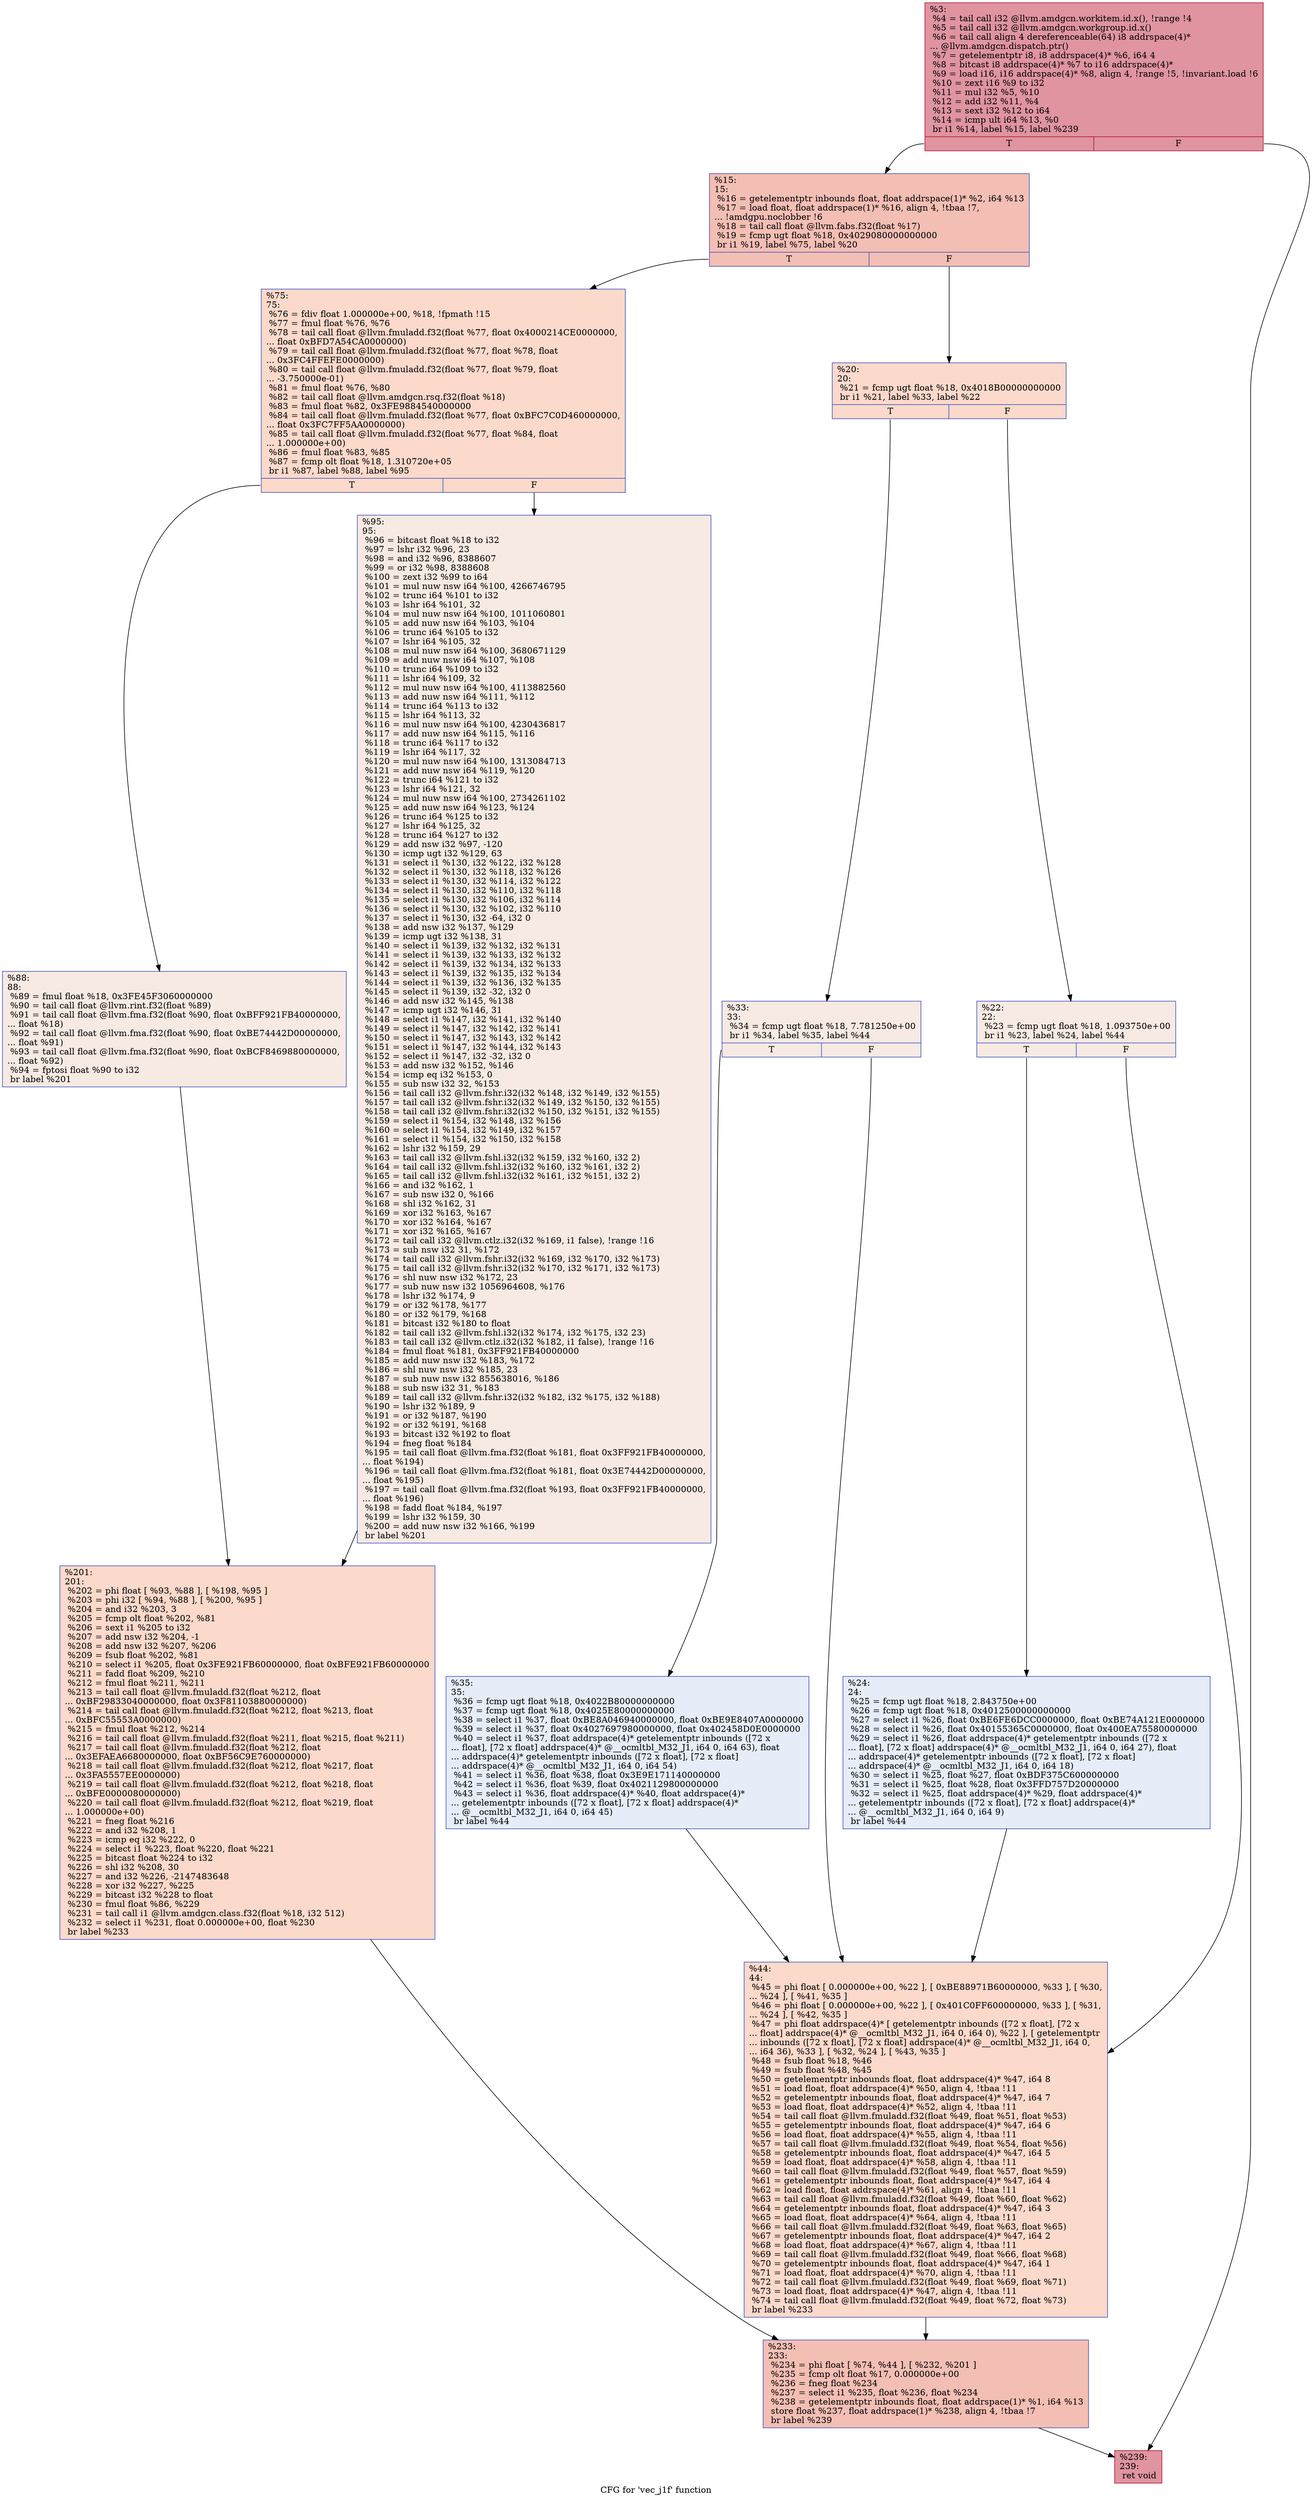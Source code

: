 digraph "CFG for 'vec_j1f' function" {
	label="CFG for 'vec_j1f' function";

	Node0x5df4250 [shape=record,color="#b70d28ff", style=filled, fillcolor="#b70d2870",label="{%3:\l  %4 = tail call i32 @llvm.amdgcn.workitem.id.x(), !range !4\l  %5 = tail call i32 @llvm.amdgcn.workgroup.id.x()\l  %6 = tail call align 4 dereferenceable(64) i8 addrspace(4)*\l... @llvm.amdgcn.dispatch.ptr()\l  %7 = getelementptr i8, i8 addrspace(4)* %6, i64 4\l  %8 = bitcast i8 addrspace(4)* %7 to i16 addrspace(4)*\l  %9 = load i16, i16 addrspace(4)* %8, align 4, !range !5, !invariant.load !6\l  %10 = zext i16 %9 to i32\l  %11 = mul i32 %5, %10\l  %12 = add i32 %11, %4\l  %13 = sext i32 %12 to i64\l  %14 = icmp ult i64 %13, %0\l  br i1 %14, label %15, label %239\l|{<s0>T|<s1>F}}"];
	Node0x5df4250:s0 -> Node0x5df4ff0;
	Node0x5df4250:s1 -> Node0x5df6260;
	Node0x5df4ff0 [shape=record,color="#3d50c3ff", style=filled, fillcolor="#e36c5570",label="{%15:\l15:                                               \l  %16 = getelementptr inbounds float, float addrspace(1)* %2, i64 %13\l  %17 = load float, float addrspace(1)* %16, align 4, !tbaa !7,\l... !amdgpu.noclobber !6\l  %18 = tail call float @llvm.fabs.f32(float %17)\l  %19 = fcmp ugt float %18, 0x4029080000000000\l  br i1 %19, label %75, label %20\l|{<s0>T|<s1>F}}"];
	Node0x5df4ff0:s0 -> Node0x5df6f60;
	Node0x5df4ff0:s1 -> Node0x5df6ff0;
	Node0x5df6ff0 [shape=record,color="#3d50c3ff", style=filled, fillcolor="#f7a88970",label="{%20:\l20:                                               \l  %21 = fcmp ugt float %18, 0x4018B00000000000\l  br i1 %21, label %33, label %22\l|{<s0>T|<s1>F}}"];
	Node0x5df6ff0:s0 -> Node0x5df71c0;
	Node0x5df6ff0:s1 -> Node0x5df7250;
	Node0x5df7250 [shape=record,color="#3d50c3ff", style=filled, fillcolor="#eed0c070",label="{%22:\l22:                                               \l  %23 = fcmp ugt float %18, 1.093750e+00\l  br i1 %23, label %24, label %44\l|{<s0>T|<s1>F}}"];
	Node0x5df7250:s0 -> Node0x5df7420;
	Node0x5df7250:s1 -> Node0x5df74b0;
	Node0x5df7420 [shape=record,color="#3d50c3ff", style=filled, fillcolor="#c7d7f070",label="{%24:\l24:                                               \l  %25 = fcmp ugt float %18, 2.843750e+00\l  %26 = fcmp ugt float %18, 0x4012500000000000\l  %27 = select i1 %26, float 0xBE6FE6DCC0000000, float 0xBE74A121E0000000\l  %28 = select i1 %26, float 0x40155365C0000000, float 0x400EA75580000000\l  %29 = select i1 %26, float addrspace(4)* getelementptr inbounds ([72 x\l... float], [72 x float] addrspace(4)* @__ocmltbl_M32_J1, i64 0, i64 27), float\l... addrspace(4)* getelementptr inbounds ([72 x float], [72 x float]\l... addrspace(4)* @__ocmltbl_M32_J1, i64 0, i64 18)\l  %30 = select i1 %25, float %27, float 0xBDF375C600000000\l  %31 = select i1 %25, float %28, float 0x3FFD757D20000000\l  %32 = select i1 %25, float addrspace(4)* %29, float addrspace(4)*\l... getelementptr inbounds ([72 x float], [72 x float] addrspace(4)*\l... @__ocmltbl_M32_J1, i64 0, i64 9)\l  br label %44\l}"];
	Node0x5df7420 -> Node0x5df74b0;
	Node0x5df71c0 [shape=record,color="#3d50c3ff", style=filled, fillcolor="#eed0c070",label="{%33:\l33:                                               \l  %34 = fcmp ugt float %18, 7.781250e+00\l  br i1 %34, label %35, label %44\l|{<s0>T|<s1>F}}"];
	Node0x5df71c0:s0 -> Node0x5df8400;
	Node0x5df71c0:s1 -> Node0x5df74b0;
	Node0x5df8400 [shape=record,color="#3d50c3ff", style=filled, fillcolor="#c7d7f070",label="{%35:\l35:                                               \l  %36 = fcmp ugt float %18, 0x4022B80000000000\l  %37 = fcmp ugt float %18, 0x4025E80000000000\l  %38 = select i1 %37, float 0xBE8A046940000000, float 0xBE9E8407A0000000\l  %39 = select i1 %37, float 0x4027697980000000, float 0x402458D0E0000000\l  %40 = select i1 %37, float addrspace(4)* getelementptr inbounds ([72 x\l... float], [72 x float] addrspace(4)* @__ocmltbl_M32_J1, i64 0, i64 63), float\l... addrspace(4)* getelementptr inbounds ([72 x float], [72 x float]\l... addrspace(4)* @__ocmltbl_M32_J1, i64 0, i64 54)\l  %41 = select i1 %36, float %38, float 0x3E9E171140000000\l  %42 = select i1 %36, float %39, float 0x4021129800000000\l  %43 = select i1 %36, float addrspace(4)* %40, float addrspace(4)*\l... getelementptr inbounds ([72 x float], [72 x float] addrspace(4)*\l... @__ocmltbl_M32_J1, i64 0, i64 45)\l  br label %44\l}"];
	Node0x5df8400 -> Node0x5df74b0;
	Node0x5df74b0 [shape=record,color="#3d50c3ff", style=filled, fillcolor="#f7a88970",label="{%44:\l44:                                               \l  %45 = phi float [ 0.000000e+00, %22 ], [ 0xBE88971B60000000, %33 ], [ %30,\l... %24 ], [ %41, %35 ]\l  %46 = phi float [ 0.000000e+00, %22 ], [ 0x401C0FF600000000, %33 ], [ %31,\l... %24 ], [ %42, %35 ]\l  %47 = phi float addrspace(4)* [ getelementptr inbounds ([72 x float], [72 x\l... float] addrspace(4)* @__ocmltbl_M32_J1, i64 0, i64 0), %22 ], [ getelementptr\l... inbounds ([72 x float], [72 x float] addrspace(4)* @__ocmltbl_M32_J1, i64 0,\l... i64 36), %33 ], [ %32, %24 ], [ %43, %35 ]\l  %48 = fsub float %18, %46\l  %49 = fsub float %48, %45\l  %50 = getelementptr inbounds float, float addrspace(4)* %47, i64 8\l  %51 = load float, float addrspace(4)* %50, align 4, !tbaa !11\l  %52 = getelementptr inbounds float, float addrspace(4)* %47, i64 7\l  %53 = load float, float addrspace(4)* %52, align 4, !tbaa !11\l  %54 = tail call float @llvm.fmuladd.f32(float %49, float %51, float %53)\l  %55 = getelementptr inbounds float, float addrspace(4)* %47, i64 6\l  %56 = load float, float addrspace(4)* %55, align 4, !tbaa !11\l  %57 = tail call float @llvm.fmuladd.f32(float %49, float %54, float %56)\l  %58 = getelementptr inbounds float, float addrspace(4)* %47, i64 5\l  %59 = load float, float addrspace(4)* %58, align 4, !tbaa !11\l  %60 = tail call float @llvm.fmuladd.f32(float %49, float %57, float %59)\l  %61 = getelementptr inbounds float, float addrspace(4)* %47, i64 4\l  %62 = load float, float addrspace(4)* %61, align 4, !tbaa !11\l  %63 = tail call float @llvm.fmuladd.f32(float %49, float %60, float %62)\l  %64 = getelementptr inbounds float, float addrspace(4)* %47, i64 3\l  %65 = load float, float addrspace(4)* %64, align 4, !tbaa !11\l  %66 = tail call float @llvm.fmuladd.f32(float %49, float %63, float %65)\l  %67 = getelementptr inbounds float, float addrspace(4)* %47, i64 2\l  %68 = load float, float addrspace(4)* %67, align 4, !tbaa !11\l  %69 = tail call float @llvm.fmuladd.f32(float %49, float %66, float %68)\l  %70 = getelementptr inbounds float, float addrspace(4)* %47, i64 1\l  %71 = load float, float addrspace(4)* %70, align 4, !tbaa !11\l  %72 = tail call float @llvm.fmuladd.f32(float %49, float %69, float %71)\l  %73 = load float, float addrspace(4)* %47, align 4, !tbaa !11\l  %74 = tail call float @llvm.fmuladd.f32(float %49, float %72, float %73)\l  br label %233\l}"];
	Node0x5df74b0 -> Node0x5dfb360;
	Node0x5df6f60 [shape=record,color="#3d50c3ff", style=filled, fillcolor="#f7a88970",label="{%75:\l75:                                               \l  %76 = fdiv float 1.000000e+00, %18, !fpmath !15\l  %77 = fmul float %76, %76\l  %78 = tail call float @llvm.fmuladd.f32(float %77, float 0x4000214CE0000000,\l... float 0xBFD7A54CA0000000)\l  %79 = tail call float @llvm.fmuladd.f32(float %77, float %78, float\l... 0x3FC4FFEFE0000000)\l  %80 = tail call float @llvm.fmuladd.f32(float %77, float %79, float\l... -3.750000e-01)\l  %81 = fmul float %76, %80\l  %82 = tail call float @llvm.amdgcn.rsq.f32(float %18)\l  %83 = fmul float %82, 0x3FE9884540000000\l  %84 = tail call float @llvm.fmuladd.f32(float %77, float 0xBFC7C0D460000000,\l... float 0x3FC7FF5AA0000000)\l  %85 = tail call float @llvm.fmuladd.f32(float %77, float %84, float\l... 1.000000e+00)\l  %86 = fmul float %83, %85\l  %87 = fcmp olt float %18, 1.310720e+05\l  br i1 %87, label %88, label %95\l|{<s0>T|<s1>F}}"];
	Node0x5df6f60:s0 -> Node0x5df2740;
	Node0x5df6f60:s1 -> Node0x5df27d0;
	Node0x5df2740 [shape=record,color="#3d50c3ff", style=filled, fillcolor="#eed0c070",label="{%88:\l88:                                               \l  %89 = fmul float %18, 0x3FE45F3060000000\l  %90 = tail call float @llvm.rint.f32(float %89)\l  %91 = tail call float @llvm.fma.f32(float %90, float 0xBFF921FB40000000,\l... float %18)\l  %92 = tail call float @llvm.fma.f32(float %90, float 0xBE74442D00000000,\l... float %91)\l  %93 = tail call float @llvm.fma.f32(float %90, float 0xBCF8469880000000,\l... float %92)\l  %94 = fptosi float %90 to i32\l  br label %201\l}"];
	Node0x5df2740 -> Node0x5df31b0;
	Node0x5df27d0 [shape=record,color="#3d50c3ff", style=filled, fillcolor="#eed0c070",label="{%95:\l95:                                               \l  %96 = bitcast float %18 to i32\l  %97 = lshr i32 %96, 23\l  %98 = and i32 %96, 8388607\l  %99 = or i32 %98, 8388608\l  %100 = zext i32 %99 to i64\l  %101 = mul nuw nsw i64 %100, 4266746795\l  %102 = trunc i64 %101 to i32\l  %103 = lshr i64 %101, 32\l  %104 = mul nuw nsw i64 %100, 1011060801\l  %105 = add nuw nsw i64 %103, %104\l  %106 = trunc i64 %105 to i32\l  %107 = lshr i64 %105, 32\l  %108 = mul nuw nsw i64 %100, 3680671129\l  %109 = add nuw nsw i64 %107, %108\l  %110 = trunc i64 %109 to i32\l  %111 = lshr i64 %109, 32\l  %112 = mul nuw nsw i64 %100, 4113882560\l  %113 = add nuw nsw i64 %111, %112\l  %114 = trunc i64 %113 to i32\l  %115 = lshr i64 %113, 32\l  %116 = mul nuw nsw i64 %100, 4230436817\l  %117 = add nuw nsw i64 %115, %116\l  %118 = trunc i64 %117 to i32\l  %119 = lshr i64 %117, 32\l  %120 = mul nuw nsw i64 %100, 1313084713\l  %121 = add nuw nsw i64 %119, %120\l  %122 = trunc i64 %121 to i32\l  %123 = lshr i64 %121, 32\l  %124 = mul nuw nsw i64 %100, 2734261102\l  %125 = add nuw nsw i64 %123, %124\l  %126 = trunc i64 %125 to i32\l  %127 = lshr i64 %125, 32\l  %128 = trunc i64 %127 to i32\l  %129 = add nsw i32 %97, -120\l  %130 = icmp ugt i32 %129, 63\l  %131 = select i1 %130, i32 %122, i32 %128\l  %132 = select i1 %130, i32 %118, i32 %126\l  %133 = select i1 %130, i32 %114, i32 %122\l  %134 = select i1 %130, i32 %110, i32 %118\l  %135 = select i1 %130, i32 %106, i32 %114\l  %136 = select i1 %130, i32 %102, i32 %110\l  %137 = select i1 %130, i32 -64, i32 0\l  %138 = add nsw i32 %137, %129\l  %139 = icmp ugt i32 %138, 31\l  %140 = select i1 %139, i32 %132, i32 %131\l  %141 = select i1 %139, i32 %133, i32 %132\l  %142 = select i1 %139, i32 %134, i32 %133\l  %143 = select i1 %139, i32 %135, i32 %134\l  %144 = select i1 %139, i32 %136, i32 %135\l  %145 = select i1 %139, i32 -32, i32 0\l  %146 = add nsw i32 %145, %138\l  %147 = icmp ugt i32 %146, 31\l  %148 = select i1 %147, i32 %141, i32 %140\l  %149 = select i1 %147, i32 %142, i32 %141\l  %150 = select i1 %147, i32 %143, i32 %142\l  %151 = select i1 %147, i32 %144, i32 %143\l  %152 = select i1 %147, i32 -32, i32 0\l  %153 = add nsw i32 %152, %146\l  %154 = icmp eq i32 %153, 0\l  %155 = sub nsw i32 32, %153\l  %156 = tail call i32 @llvm.fshr.i32(i32 %148, i32 %149, i32 %155)\l  %157 = tail call i32 @llvm.fshr.i32(i32 %149, i32 %150, i32 %155)\l  %158 = tail call i32 @llvm.fshr.i32(i32 %150, i32 %151, i32 %155)\l  %159 = select i1 %154, i32 %148, i32 %156\l  %160 = select i1 %154, i32 %149, i32 %157\l  %161 = select i1 %154, i32 %150, i32 %158\l  %162 = lshr i32 %159, 29\l  %163 = tail call i32 @llvm.fshl.i32(i32 %159, i32 %160, i32 2)\l  %164 = tail call i32 @llvm.fshl.i32(i32 %160, i32 %161, i32 2)\l  %165 = tail call i32 @llvm.fshl.i32(i32 %161, i32 %151, i32 2)\l  %166 = and i32 %162, 1\l  %167 = sub nsw i32 0, %166\l  %168 = shl i32 %162, 31\l  %169 = xor i32 %163, %167\l  %170 = xor i32 %164, %167\l  %171 = xor i32 %165, %167\l  %172 = tail call i32 @llvm.ctlz.i32(i32 %169, i1 false), !range !16\l  %173 = sub nsw i32 31, %172\l  %174 = tail call i32 @llvm.fshr.i32(i32 %169, i32 %170, i32 %173)\l  %175 = tail call i32 @llvm.fshr.i32(i32 %170, i32 %171, i32 %173)\l  %176 = shl nuw nsw i32 %172, 23\l  %177 = sub nuw nsw i32 1056964608, %176\l  %178 = lshr i32 %174, 9\l  %179 = or i32 %178, %177\l  %180 = or i32 %179, %168\l  %181 = bitcast i32 %180 to float\l  %182 = tail call i32 @llvm.fshl.i32(i32 %174, i32 %175, i32 23)\l  %183 = tail call i32 @llvm.ctlz.i32(i32 %182, i1 false), !range !16\l  %184 = fmul float %181, 0x3FF921FB40000000\l  %185 = add nuw nsw i32 %183, %172\l  %186 = shl nuw nsw i32 %185, 23\l  %187 = sub nuw nsw i32 855638016, %186\l  %188 = sub nsw i32 31, %183\l  %189 = tail call i32 @llvm.fshr.i32(i32 %182, i32 %175, i32 %188)\l  %190 = lshr i32 %189, 9\l  %191 = or i32 %187, %190\l  %192 = or i32 %191, %168\l  %193 = bitcast i32 %192 to float\l  %194 = fneg float %184\l  %195 = tail call float @llvm.fma.f32(float %181, float 0x3FF921FB40000000,\l... float %194)\l  %196 = tail call float @llvm.fma.f32(float %181, float 0x3E74442D00000000,\l... float %195)\l  %197 = tail call float @llvm.fma.f32(float %193, float 0x3FF921FB40000000,\l... float %196)\l  %198 = fadd float %184, %197\l  %199 = lshr i32 %159, 30\l  %200 = add nuw nsw i32 %166, %199\l  br label %201\l}"];
	Node0x5df27d0 -> Node0x5df31b0;
	Node0x5df31b0 [shape=record,color="#3d50c3ff", style=filled, fillcolor="#f7a88970",label="{%201:\l201:                                              \l  %202 = phi float [ %93, %88 ], [ %198, %95 ]\l  %203 = phi i32 [ %94, %88 ], [ %200, %95 ]\l  %204 = and i32 %203, 3\l  %205 = fcmp olt float %202, %81\l  %206 = sext i1 %205 to i32\l  %207 = add nsw i32 %204, -1\l  %208 = add nsw i32 %207, %206\l  %209 = fsub float %202, %81\l  %210 = select i1 %205, float 0x3FE921FB60000000, float 0xBFE921FB60000000\l  %211 = fadd float %209, %210\l  %212 = fmul float %211, %211\l  %213 = tail call float @llvm.fmuladd.f32(float %212, float\l... 0xBF29833040000000, float 0x3F81103880000000)\l  %214 = tail call float @llvm.fmuladd.f32(float %212, float %213, float\l... 0xBFC55553A0000000)\l  %215 = fmul float %212, %214\l  %216 = tail call float @llvm.fmuladd.f32(float %211, float %215, float %211)\l  %217 = tail call float @llvm.fmuladd.f32(float %212, float\l... 0x3EFAEA6680000000, float 0xBF56C9E760000000)\l  %218 = tail call float @llvm.fmuladd.f32(float %212, float %217, float\l... 0x3FA5557EE0000000)\l  %219 = tail call float @llvm.fmuladd.f32(float %212, float %218, float\l... 0xBFE0000080000000)\l  %220 = tail call float @llvm.fmuladd.f32(float %212, float %219, float\l... 1.000000e+00)\l  %221 = fneg float %216\l  %222 = and i32 %208, 1\l  %223 = icmp eq i32 %222, 0\l  %224 = select i1 %223, float %220, float %221\l  %225 = bitcast float %224 to i32\l  %226 = shl i32 %208, 30\l  %227 = and i32 %226, -2147483648\l  %228 = xor i32 %227, %225\l  %229 = bitcast i32 %228 to float\l  %230 = fmul float %86, %229\l  %231 = tail call i1 @llvm.amdgcn.class.f32(float %18, i32 512)\l  %232 = select i1 %231, float 0.000000e+00, float %230\l  br label %233\l}"];
	Node0x5df31b0 -> Node0x5dfb360;
	Node0x5dfb360 [shape=record,color="#3d50c3ff", style=filled, fillcolor="#e36c5570",label="{%233:\l233:                                              \l  %234 = phi float [ %74, %44 ], [ %232, %201 ]\l  %235 = fcmp olt float %17, 0.000000e+00\l  %236 = fneg float %234\l  %237 = select i1 %235, float %236, float %234\l  %238 = getelementptr inbounds float, float addrspace(1)* %1, i64 %13\l  store float %237, float addrspace(1)* %238, align 4, !tbaa !7\l  br label %239\l}"];
	Node0x5dfb360 -> Node0x5df6260;
	Node0x5df6260 [shape=record,color="#b70d28ff", style=filled, fillcolor="#b70d2870",label="{%239:\l239:                                              \l  ret void\l}"];
}
